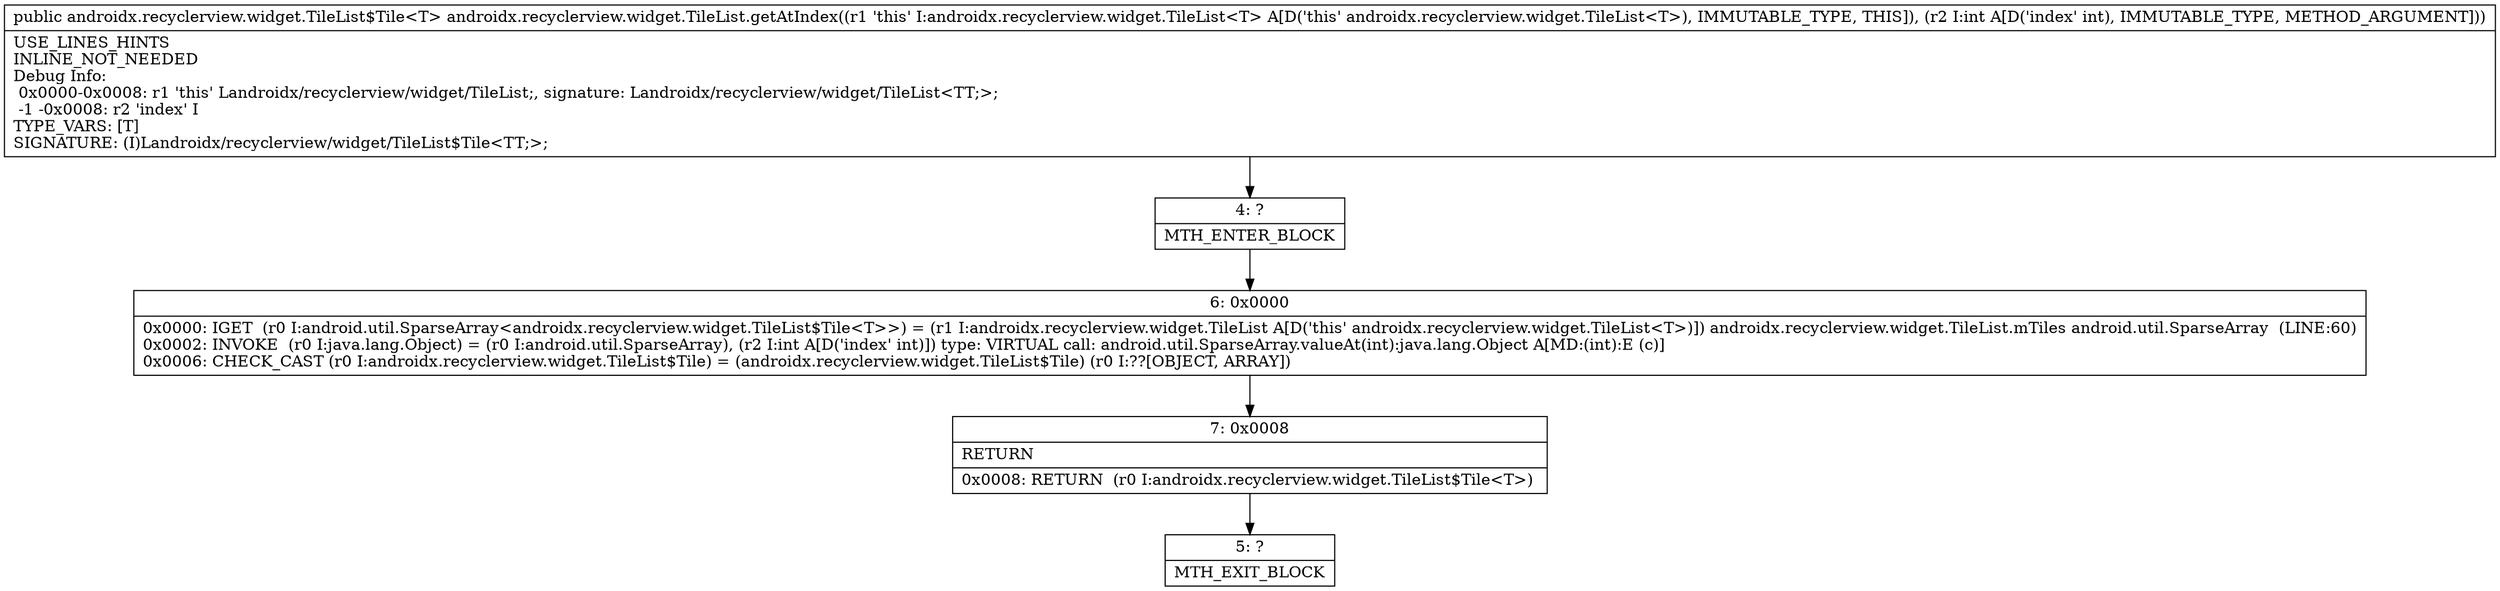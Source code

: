 digraph "CFG forandroidx.recyclerview.widget.TileList.getAtIndex(I)Landroidx\/recyclerview\/widget\/TileList$Tile;" {
Node_4 [shape=record,label="{4\:\ ?|MTH_ENTER_BLOCK\l}"];
Node_6 [shape=record,label="{6\:\ 0x0000|0x0000: IGET  (r0 I:android.util.SparseArray\<androidx.recyclerview.widget.TileList$Tile\<T\>\>) = (r1 I:androidx.recyclerview.widget.TileList A[D('this' androidx.recyclerview.widget.TileList\<T\>)]) androidx.recyclerview.widget.TileList.mTiles android.util.SparseArray  (LINE:60)\l0x0002: INVOKE  (r0 I:java.lang.Object) = (r0 I:android.util.SparseArray), (r2 I:int A[D('index' int)]) type: VIRTUAL call: android.util.SparseArray.valueAt(int):java.lang.Object A[MD:(int):E (c)]\l0x0006: CHECK_CAST (r0 I:androidx.recyclerview.widget.TileList$Tile) = (androidx.recyclerview.widget.TileList$Tile) (r0 I:??[OBJECT, ARRAY]) \l}"];
Node_7 [shape=record,label="{7\:\ 0x0008|RETURN\l|0x0008: RETURN  (r0 I:androidx.recyclerview.widget.TileList$Tile\<T\>) \l}"];
Node_5 [shape=record,label="{5\:\ ?|MTH_EXIT_BLOCK\l}"];
MethodNode[shape=record,label="{public androidx.recyclerview.widget.TileList$Tile\<T\> androidx.recyclerview.widget.TileList.getAtIndex((r1 'this' I:androidx.recyclerview.widget.TileList\<T\> A[D('this' androidx.recyclerview.widget.TileList\<T\>), IMMUTABLE_TYPE, THIS]), (r2 I:int A[D('index' int), IMMUTABLE_TYPE, METHOD_ARGUMENT]))  | USE_LINES_HINTS\lINLINE_NOT_NEEDED\lDebug Info:\l  0x0000\-0x0008: r1 'this' Landroidx\/recyclerview\/widget\/TileList;, signature: Landroidx\/recyclerview\/widget\/TileList\<TT;\>;\l  \-1 \-0x0008: r2 'index' I\lTYPE_VARS: [T]\lSIGNATURE: (I)Landroidx\/recyclerview\/widget\/TileList$Tile\<TT;\>;\l}"];
MethodNode -> Node_4;Node_4 -> Node_6;
Node_6 -> Node_7;
Node_7 -> Node_5;
}

